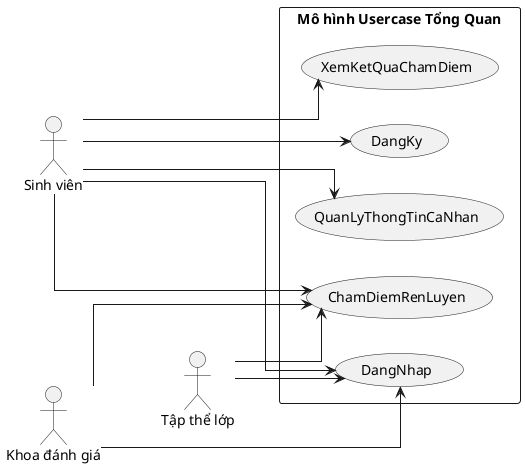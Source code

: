 @startuml uctotal
skinparam linetype ortho
' scale 0.5
left to right direction
actor "Sinh viên" as sv
actor "Tập thể lớp" as ttl
actor "Khoa đánh giá" as kdg
rectangle "Mô hình Usercase Tổng Quan" {

    usecase "XemKetQuanChamDiem" as XKQCD
    usecase "ChamDiemRenLuyen" as CDRL
    usecase "QuanLyThongTinCaNhan" as QLTTCN
    usecase "XemKetQuaChamDiem" as XKQCD
    usecase "DangNhap" as DN
    usecase "DangKy" as DK

    together {
        sv -> DN
        sv -> CDRL
        sv ---> QLTTCN
        sv -> XKQCD
        sv -> DK
        
        ' ql -> QLSP
        ' ql -> DN
        ' ql ---> TSBCDTBH
        ' ql -> QLDH
        ' ql --> QLDM

        ' QLDH ..[hidden]> DN : INCLUDE
        ' QLSP .[hidden]> DN : INCLUDE
        ' TSBCDTBH ..[hidden]> DN : INCLUDE
    }

    together {
        ttl -> DN
        kdg ---> DN
        ttl --> CDRL
        kdg ---> CDRL
        ' XDSSP <--- kh
        ' TKSP <- kh
        ' SSSP <- kh
        ' XSP <- kh
        ' QLGH <- kh
        
    }
}
@enduml